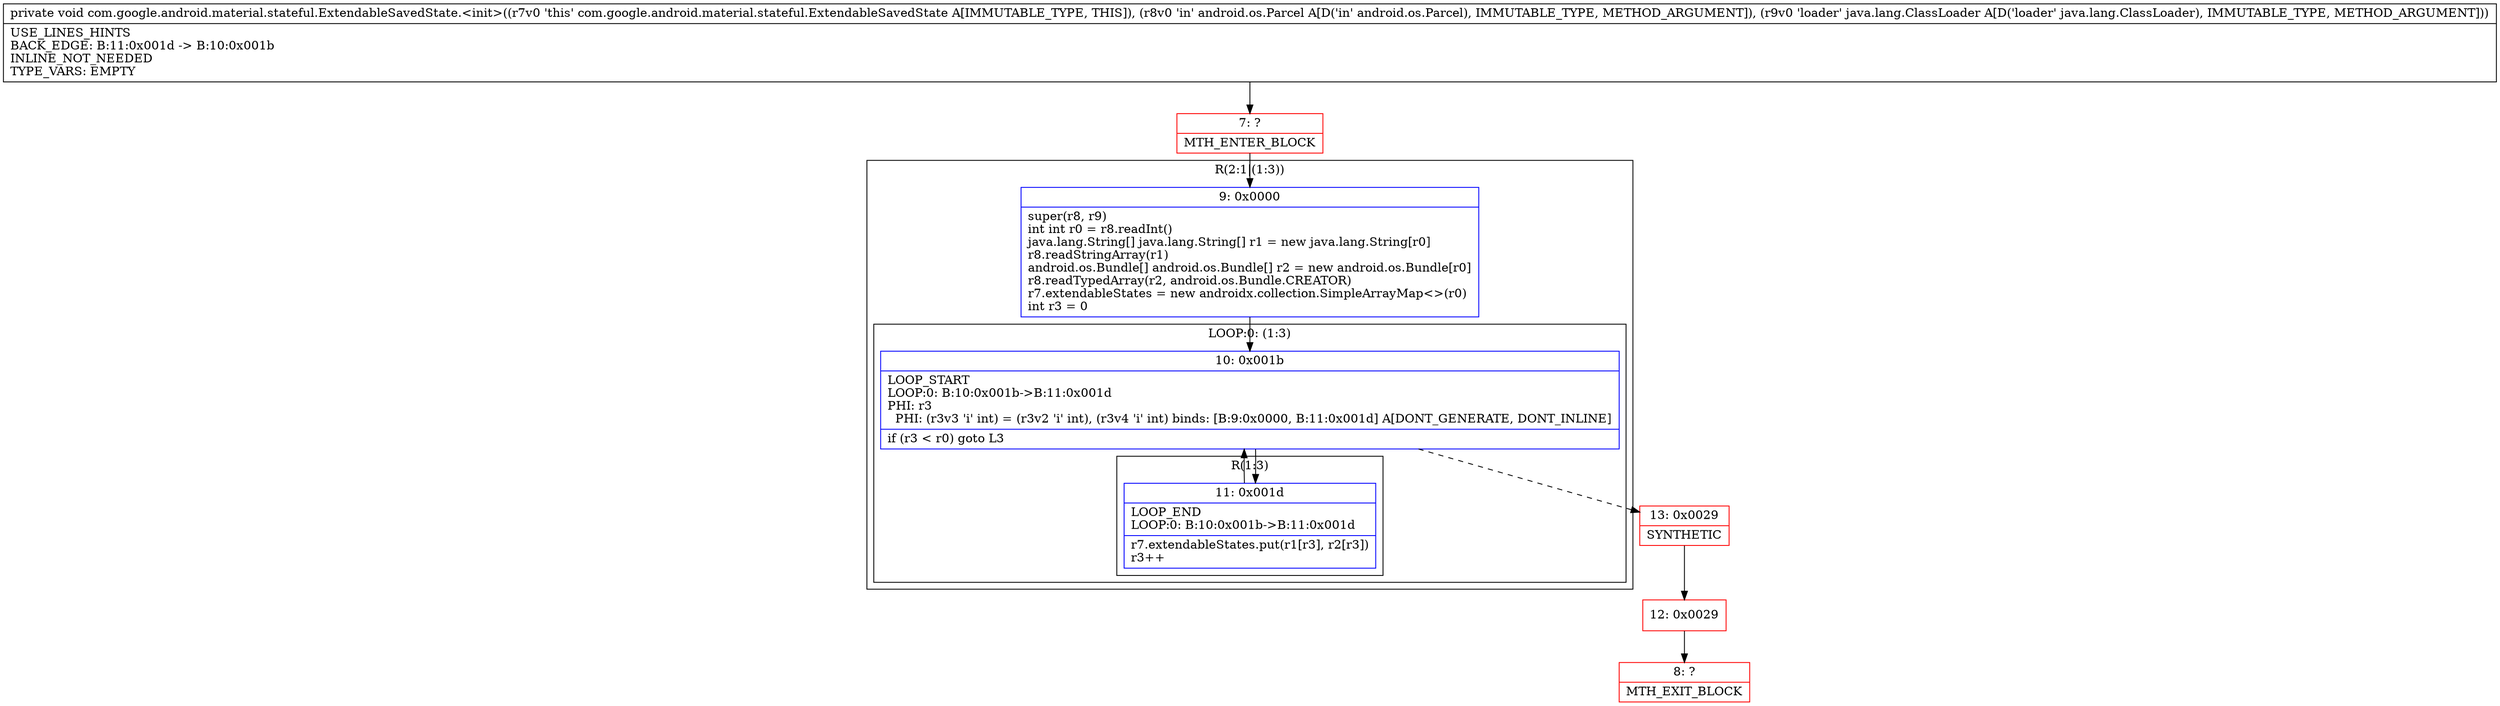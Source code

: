 digraph "CFG forcom.google.android.material.stateful.ExtendableSavedState.\<init\>(Landroid\/os\/Parcel;Ljava\/lang\/ClassLoader;)V" {
subgraph cluster_Region_870978586 {
label = "R(2:1|(1:3))";
node [shape=record,color=blue];
Node_9 [shape=record,label="{9\:\ 0x0000|super(r8, r9)\lint int r0 = r8.readInt()\ljava.lang.String[] java.lang.String[] r1 = new java.lang.String[r0]\lr8.readStringArray(r1)\landroid.os.Bundle[] android.os.Bundle[] r2 = new android.os.Bundle[r0]\lr8.readTypedArray(r2, android.os.Bundle.CREATOR)\lr7.extendableStates = new androidx.collection.SimpleArrayMap\<\>(r0)\lint r3 = 0\l}"];
subgraph cluster_LoopRegion_658978529 {
label = "LOOP:0: (1:3)";
node [shape=record,color=blue];
Node_10 [shape=record,label="{10\:\ 0x001b|LOOP_START\lLOOP:0: B:10:0x001b\-\>B:11:0x001d\lPHI: r3 \l  PHI: (r3v3 'i' int) = (r3v2 'i' int), (r3v4 'i' int) binds: [B:9:0x0000, B:11:0x001d] A[DONT_GENERATE, DONT_INLINE]\l|if (r3 \< r0) goto L3\l}"];
subgraph cluster_Region_1039776008 {
label = "R(1:3)";
node [shape=record,color=blue];
Node_11 [shape=record,label="{11\:\ 0x001d|LOOP_END\lLOOP:0: B:10:0x001b\-\>B:11:0x001d\l|r7.extendableStates.put(r1[r3], r2[r3])\lr3++\l}"];
}
}
}
Node_7 [shape=record,color=red,label="{7\:\ ?|MTH_ENTER_BLOCK\l}"];
Node_13 [shape=record,color=red,label="{13\:\ 0x0029|SYNTHETIC\l}"];
Node_12 [shape=record,color=red,label="{12\:\ 0x0029}"];
Node_8 [shape=record,color=red,label="{8\:\ ?|MTH_EXIT_BLOCK\l}"];
MethodNode[shape=record,label="{private void com.google.android.material.stateful.ExtendableSavedState.\<init\>((r7v0 'this' com.google.android.material.stateful.ExtendableSavedState A[IMMUTABLE_TYPE, THIS]), (r8v0 'in' android.os.Parcel A[D('in' android.os.Parcel), IMMUTABLE_TYPE, METHOD_ARGUMENT]), (r9v0 'loader' java.lang.ClassLoader A[D('loader' java.lang.ClassLoader), IMMUTABLE_TYPE, METHOD_ARGUMENT]))  | USE_LINES_HINTS\lBACK_EDGE: B:11:0x001d \-\> B:10:0x001b\lINLINE_NOT_NEEDED\lTYPE_VARS: EMPTY\l}"];
MethodNode -> Node_7;Node_9 -> Node_10;
Node_10 -> Node_11;
Node_10 -> Node_13[style=dashed];
Node_11 -> Node_10;
Node_7 -> Node_9;
Node_13 -> Node_12;
Node_12 -> Node_8;
}

